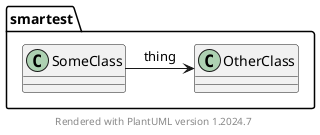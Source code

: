 @startuml
    package smartest {
        SomeClass -> OtherClass : thing

    }

footer Rendered with PlantUML version %version()
@enduml